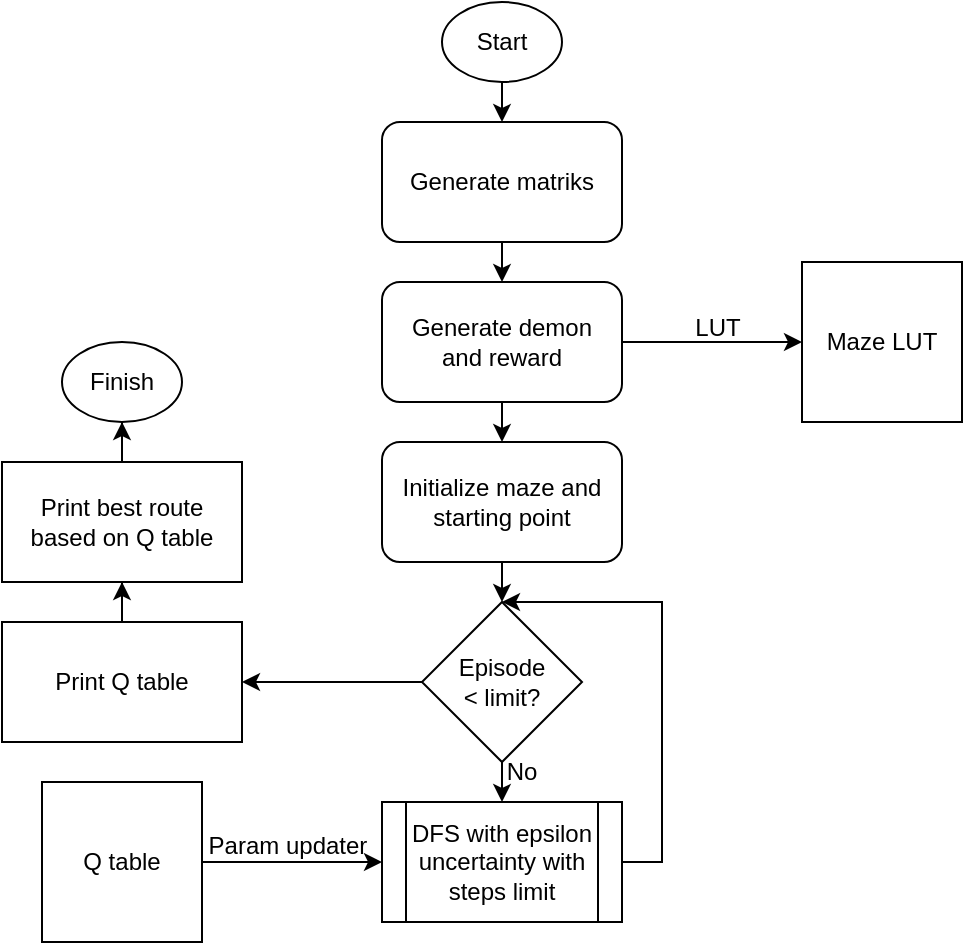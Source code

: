 <mxfile version="20.5.3" type="device"><diagram id="Ej6pZXo1zeg7hJAVwONK" name="Page-1"><mxGraphModel dx="1118" dy="478" grid="1" gridSize="10" guides="1" tooltips="1" connect="1" arrows="1" fold="1" page="1" pageScale="1" pageWidth="850" pageHeight="1100" math="0" shadow="0"><root><mxCell id="0"/><mxCell id="1" parent="0"/><mxCell id="3_fnl4oaN0n1Llpn9jaI-15" style="edgeStyle=orthogonalEdgeStyle;rounded=0;orthogonalLoop=1;jettySize=auto;html=1;entryX=0;entryY=0.5;entryDx=0;entryDy=0;" edge="1" parent="1" source="3_fnl4oaN0n1Llpn9jaI-1" target="3_fnl4oaN0n1Llpn9jaI-14"><mxGeometry relative="1" as="geometry"/></mxCell><mxCell id="3_fnl4oaN0n1Llpn9jaI-1" value="Q table" style="whiteSpace=wrap;html=1;aspect=fixed;" vertex="1" parent="1"><mxGeometry x="190" y="450" width="80" height="80" as="geometry"/></mxCell><mxCell id="3_fnl4oaN0n1Llpn9jaI-5" style="edgeStyle=orthogonalEdgeStyle;rounded=0;orthogonalLoop=1;jettySize=auto;html=1;exitX=0.5;exitY=1;exitDx=0;exitDy=0;entryX=0.5;entryY=0;entryDx=0;entryDy=0;" edge="1" parent="1" source="3_fnl4oaN0n1Llpn9jaI-2" target="3_fnl4oaN0n1Llpn9jaI-3"><mxGeometry relative="1" as="geometry"/></mxCell><mxCell id="3_fnl4oaN0n1Llpn9jaI-2" value="Start" style="ellipse;whiteSpace=wrap;html=1;" vertex="1" parent="1"><mxGeometry x="390" y="60" width="60" height="40" as="geometry"/></mxCell><mxCell id="3_fnl4oaN0n1Llpn9jaI-6" style="edgeStyle=orthogonalEdgeStyle;rounded=0;orthogonalLoop=1;jettySize=auto;html=1;exitX=0.5;exitY=1;exitDx=0;exitDy=0;entryX=0.5;entryY=0;entryDx=0;entryDy=0;" edge="1" parent="1" source="3_fnl4oaN0n1Llpn9jaI-3" target="3_fnl4oaN0n1Llpn9jaI-4"><mxGeometry relative="1" as="geometry"/></mxCell><mxCell id="3_fnl4oaN0n1Llpn9jaI-3" value="Generate matriks" style="rounded=1;whiteSpace=wrap;html=1;" vertex="1" parent="1"><mxGeometry x="360" y="120" width="120" height="60" as="geometry"/></mxCell><mxCell id="3_fnl4oaN0n1Llpn9jaI-9" style="edgeStyle=orthogonalEdgeStyle;rounded=0;orthogonalLoop=1;jettySize=auto;html=1;exitX=0.5;exitY=1;exitDx=0;exitDy=0;entryX=0.5;entryY=0;entryDx=0;entryDy=0;" edge="1" parent="1" source="3_fnl4oaN0n1Llpn9jaI-4" target="3_fnl4oaN0n1Llpn9jaI-8"><mxGeometry relative="1" as="geometry"/></mxCell><mxCell id="3_fnl4oaN0n1Llpn9jaI-11" style="edgeStyle=orthogonalEdgeStyle;rounded=0;orthogonalLoop=1;jettySize=auto;html=1;exitX=1;exitY=0.5;exitDx=0;exitDy=0;entryX=0;entryY=0.5;entryDx=0;entryDy=0;" edge="1" parent="1" source="3_fnl4oaN0n1Llpn9jaI-4" target="3_fnl4oaN0n1Llpn9jaI-10"><mxGeometry relative="1" as="geometry"/></mxCell><mxCell id="3_fnl4oaN0n1Llpn9jaI-4" value="Generate demon &lt;br&gt;and reward" style="rounded=1;whiteSpace=wrap;html=1;" vertex="1" parent="1"><mxGeometry x="360" y="200" width="120" height="60" as="geometry"/></mxCell><mxCell id="3_fnl4oaN0n1Llpn9jaI-17" style="edgeStyle=orthogonalEdgeStyle;rounded=0;orthogonalLoop=1;jettySize=auto;html=1;exitX=0.5;exitY=1;exitDx=0;exitDy=0;entryX=0.5;entryY=0;entryDx=0;entryDy=0;" edge="1" parent="1" source="3_fnl4oaN0n1Llpn9jaI-8" target="3_fnl4oaN0n1Llpn9jaI-13"><mxGeometry relative="1" as="geometry"/></mxCell><mxCell id="3_fnl4oaN0n1Llpn9jaI-8" value="Initialize maze and starting point" style="rounded=1;whiteSpace=wrap;html=1;" vertex="1" parent="1"><mxGeometry x="360" y="280" width="120" height="60" as="geometry"/></mxCell><mxCell id="3_fnl4oaN0n1Llpn9jaI-10" value="Maze LUT" style="whiteSpace=wrap;html=1;aspect=fixed;" vertex="1" parent="1"><mxGeometry x="570" y="190" width="80" height="80" as="geometry"/></mxCell><mxCell id="3_fnl4oaN0n1Llpn9jaI-12" value="LUT" style="text;html=1;strokeColor=none;fillColor=none;align=center;verticalAlign=middle;whiteSpace=wrap;rounded=0;" vertex="1" parent="1"><mxGeometry x="498" y="208" width="60" height="30" as="geometry"/></mxCell><mxCell id="3_fnl4oaN0n1Llpn9jaI-18" style="edgeStyle=orthogonalEdgeStyle;rounded=0;orthogonalLoop=1;jettySize=auto;html=1;exitX=0.5;exitY=1;exitDx=0;exitDy=0;entryX=0.5;entryY=0;entryDx=0;entryDy=0;" edge="1" parent="1" source="3_fnl4oaN0n1Llpn9jaI-13" target="3_fnl4oaN0n1Llpn9jaI-14"><mxGeometry relative="1" as="geometry"/></mxCell><mxCell id="3_fnl4oaN0n1Llpn9jaI-22" style="edgeStyle=orthogonalEdgeStyle;rounded=0;orthogonalLoop=1;jettySize=auto;html=1;exitX=0;exitY=0.5;exitDx=0;exitDy=0;" edge="1" parent="1" source="3_fnl4oaN0n1Llpn9jaI-13" target="3_fnl4oaN0n1Llpn9jaI-23"><mxGeometry relative="1" as="geometry"><mxPoint x="290" y="400" as="targetPoint"/></mxGeometry></mxCell><mxCell id="3_fnl4oaN0n1Llpn9jaI-13" value="Episode &lt;br&gt;&amp;lt; limit?" style="rhombus;whiteSpace=wrap;html=1;" vertex="1" parent="1"><mxGeometry x="380" y="360" width="80" height="80" as="geometry"/></mxCell><mxCell id="3_fnl4oaN0n1Llpn9jaI-19" style="edgeStyle=orthogonalEdgeStyle;rounded=0;orthogonalLoop=1;jettySize=auto;html=1;exitX=1;exitY=0.5;exitDx=0;exitDy=0;entryX=0.5;entryY=0;entryDx=0;entryDy=0;" edge="1" parent="1" source="3_fnl4oaN0n1Llpn9jaI-14" target="3_fnl4oaN0n1Llpn9jaI-13"><mxGeometry relative="1" as="geometry"><Array as="points"><mxPoint x="500" y="490"/><mxPoint x="500" y="360"/></Array></mxGeometry></mxCell><mxCell id="3_fnl4oaN0n1Llpn9jaI-14" value="DFS with epsilon uncertainty with steps limit" style="shape=process;whiteSpace=wrap;html=1;backgroundOutline=1;" vertex="1" parent="1"><mxGeometry x="360" y="460" width="120" height="60" as="geometry"/></mxCell><mxCell id="3_fnl4oaN0n1Llpn9jaI-16" value="Param updater" style="text;html=1;strokeColor=none;fillColor=none;align=center;verticalAlign=middle;whiteSpace=wrap;rounded=0;" vertex="1" parent="1"><mxGeometry x="263" y="467" width="100" height="30" as="geometry"/></mxCell><mxCell id="3_fnl4oaN0n1Llpn9jaI-20" value="No" style="text;html=1;strokeColor=none;fillColor=none;align=center;verticalAlign=middle;whiteSpace=wrap;rounded=0;" vertex="1" parent="1"><mxGeometry x="400" y="430" width="60" height="30" as="geometry"/></mxCell><mxCell id="3_fnl4oaN0n1Llpn9jaI-26" value="" style="edgeStyle=orthogonalEdgeStyle;rounded=0;orthogonalLoop=1;jettySize=auto;html=1;" edge="1" parent="1" source="3_fnl4oaN0n1Llpn9jaI-23" target="3_fnl4oaN0n1Llpn9jaI-24"><mxGeometry relative="1" as="geometry"/></mxCell><mxCell id="3_fnl4oaN0n1Llpn9jaI-23" value="Print Q table" style="rounded=0;whiteSpace=wrap;html=1;" vertex="1" parent="1"><mxGeometry x="170" y="370" width="120" height="60" as="geometry"/></mxCell><mxCell id="3_fnl4oaN0n1Llpn9jaI-28" value="" style="edgeStyle=orthogonalEdgeStyle;rounded=0;orthogonalLoop=1;jettySize=auto;html=1;" edge="1" parent="1" source="3_fnl4oaN0n1Llpn9jaI-24" target="3_fnl4oaN0n1Llpn9jaI-27"><mxGeometry relative="1" as="geometry"/></mxCell><mxCell id="3_fnl4oaN0n1Llpn9jaI-24" value="Print best route &lt;br&gt;based on Q table" style="rounded=0;whiteSpace=wrap;html=1;" vertex="1" parent="1"><mxGeometry x="170" y="290" width="120" height="60" as="geometry"/></mxCell><mxCell id="3_fnl4oaN0n1Llpn9jaI-27" value="Finish" style="ellipse;whiteSpace=wrap;html=1;" vertex="1" parent="1"><mxGeometry x="200" y="230" width="60" height="40" as="geometry"/></mxCell></root></mxGraphModel></diagram></mxfile>